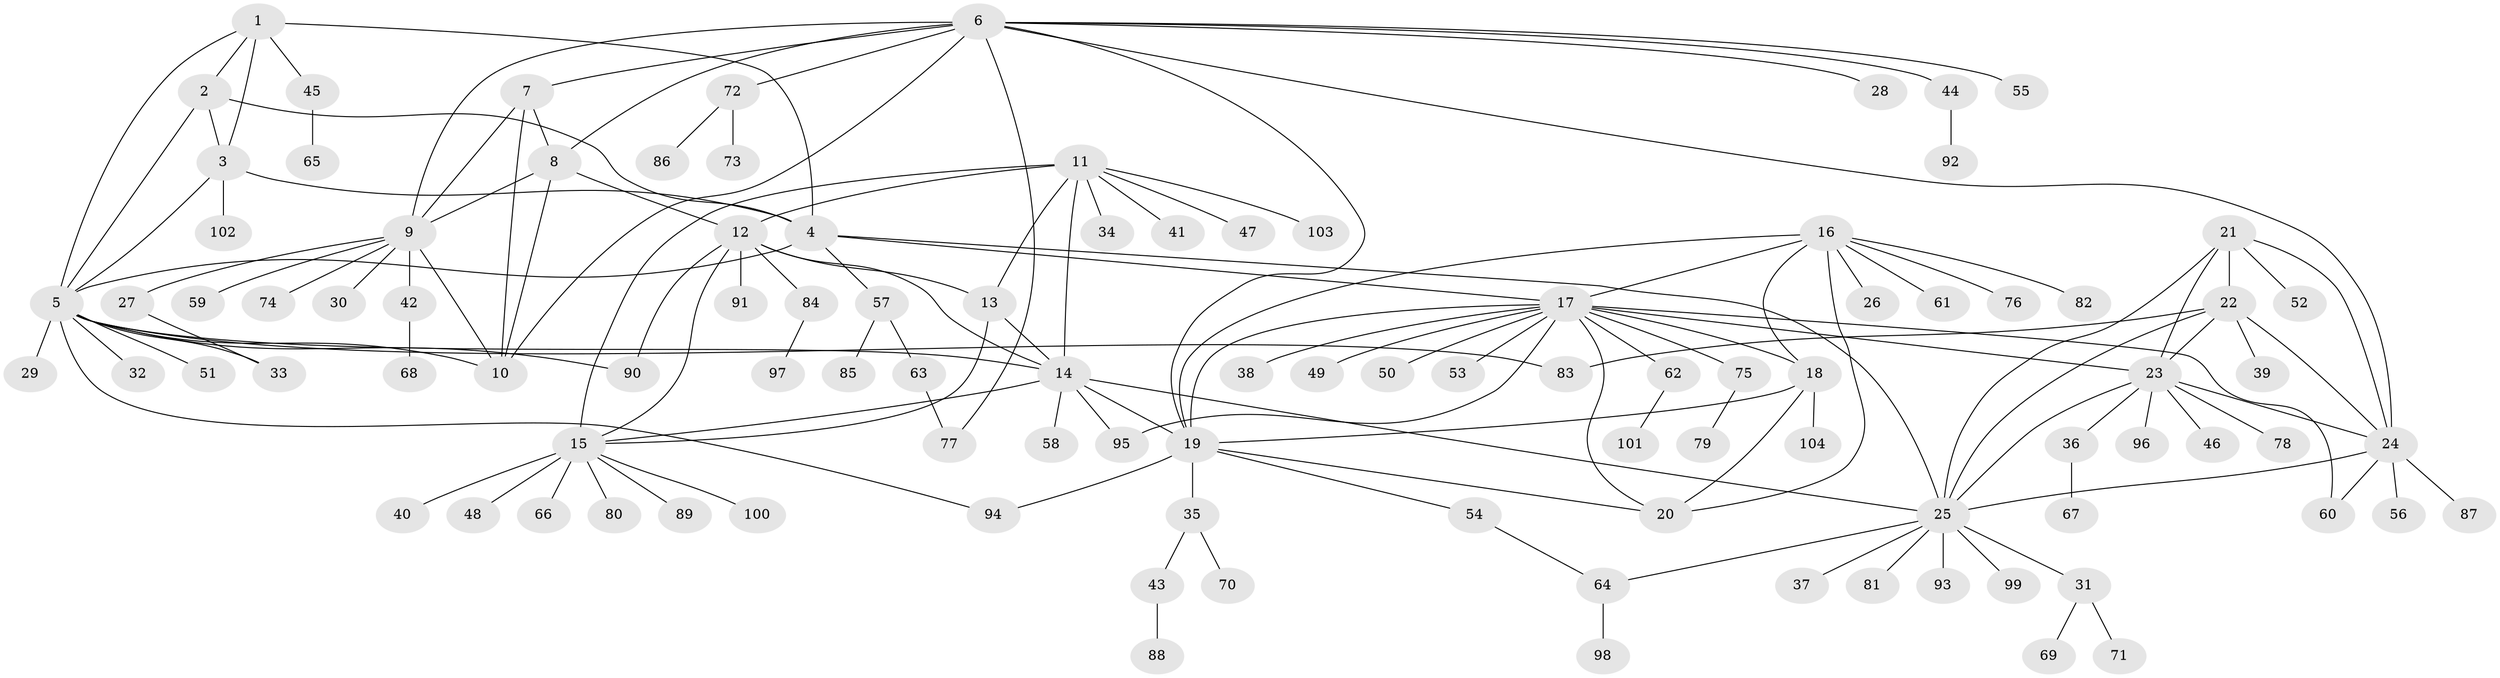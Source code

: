 // coarse degree distribution, {6: 0.0273972602739726, 2: 0.2054794520547945, 10: 0.0273972602739726, 4: 0.0410958904109589, 5: 0.0410958904109589, 8: 0.0547945205479452, 7: 0.0410958904109589, 9: 0.0136986301369863, 12: 0.0136986301369863, 3: 0.0273972602739726, 11: 0.0136986301369863, 1: 0.4931506849315068}
// Generated by graph-tools (version 1.1) at 2025/52/03/04/25 22:52:40]
// undirected, 104 vertices, 147 edges
graph export_dot {
  node [color=gray90,style=filled];
  1;
  2;
  3;
  4;
  5;
  6;
  7;
  8;
  9;
  10;
  11;
  12;
  13;
  14;
  15;
  16;
  17;
  18;
  19;
  20;
  21;
  22;
  23;
  24;
  25;
  26;
  27;
  28;
  29;
  30;
  31;
  32;
  33;
  34;
  35;
  36;
  37;
  38;
  39;
  40;
  41;
  42;
  43;
  44;
  45;
  46;
  47;
  48;
  49;
  50;
  51;
  52;
  53;
  54;
  55;
  56;
  57;
  58;
  59;
  60;
  61;
  62;
  63;
  64;
  65;
  66;
  67;
  68;
  69;
  70;
  71;
  72;
  73;
  74;
  75;
  76;
  77;
  78;
  79;
  80;
  81;
  82;
  83;
  84;
  85;
  86;
  87;
  88;
  89;
  90;
  91;
  92;
  93;
  94;
  95;
  96;
  97;
  98;
  99;
  100;
  101;
  102;
  103;
  104;
  1 -- 2;
  1 -- 3;
  1 -- 4;
  1 -- 5;
  1 -- 45;
  2 -- 3;
  2 -- 4;
  2 -- 5;
  3 -- 4;
  3 -- 5;
  3 -- 102;
  4 -- 5;
  4 -- 17;
  4 -- 25;
  4 -- 57;
  5 -- 10;
  5 -- 14;
  5 -- 29;
  5 -- 32;
  5 -- 33;
  5 -- 51;
  5 -- 83;
  5 -- 90;
  5 -- 94;
  6 -- 7;
  6 -- 8;
  6 -- 9;
  6 -- 10;
  6 -- 19;
  6 -- 24;
  6 -- 28;
  6 -- 44;
  6 -- 55;
  6 -- 72;
  6 -- 77;
  7 -- 8;
  7 -- 9;
  7 -- 10;
  8 -- 9;
  8 -- 10;
  8 -- 12;
  9 -- 10;
  9 -- 27;
  9 -- 30;
  9 -- 42;
  9 -- 59;
  9 -- 74;
  11 -- 12;
  11 -- 13;
  11 -- 14;
  11 -- 15;
  11 -- 34;
  11 -- 41;
  11 -- 47;
  11 -- 103;
  12 -- 13;
  12 -- 14;
  12 -- 15;
  12 -- 84;
  12 -- 90;
  12 -- 91;
  13 -- 14;
  13 -- 15;
  14 -- 15;
  14 -- 19;
  14 -- 25;
  14 -- 58;
  14 -- 95;
  15 -- 40;
  15 -- 48;
  15 -- 66;
  15 -- 80;
  15 -- 89;
  15 -- 100;
  16 -- 17;
  16 -- 18;
  16 -- 19;
  16 -- 20;
  16 -- 26;
  16 -- 61;
  16 -- 76;
  16 -- 82;
  17 -- 18;
  17 -- 19;
  17 -- 20;
  17 -- 23;
  17 -- 38;
  17 -- 49;
  17 -- 50;
  17 -- 53;
  17 -- 60;
  17 -- 62;
  17 -- 75;
  17 -- 95;
  18 -- 19;
  18 -- 20;
  18 -- 104;
  19 -- 20;
  19 -- 35;
  19 -- 54;
  19 -- 94;
  21 -- 22;
  21 -- 23;
  21 -- 24;
  21 -- 25;
  21 -- 52;
  22 -- 23;
  22 -- 24;
  22 -- 25;
  22 -- 39;
  22 -- 83;
  23 -- 24;
  23 -- 25;
  23 -- 36;
  23 -- 46;
  23 -- 78;
  23 -- 96;
  24 -- 25;
  24 -- 56;
  24 -- 60;
  24 -- 87;
  25 -- 31;
  25 -- 37;
  25 -- 64;
  25 -- 81;
  25 -- 93;
  25 -- 99;
  27 -- 33;
  31 -- 69;
  31 -- 71;
  35 -- 43;
  35 -- 70;
  36 -- 67;
  42 -- 68;
  43 -- 88;
  44 -- 92;
  45 -- 65;
  54 -- 64;
  57 -- 63;
  57 -- 85;
  62 -- 101;
  63 -- 77;
  64 -- 98;
  72 -- 73;
  72 -- 86;
  75 -- 79;
  84 -- 97;
}
